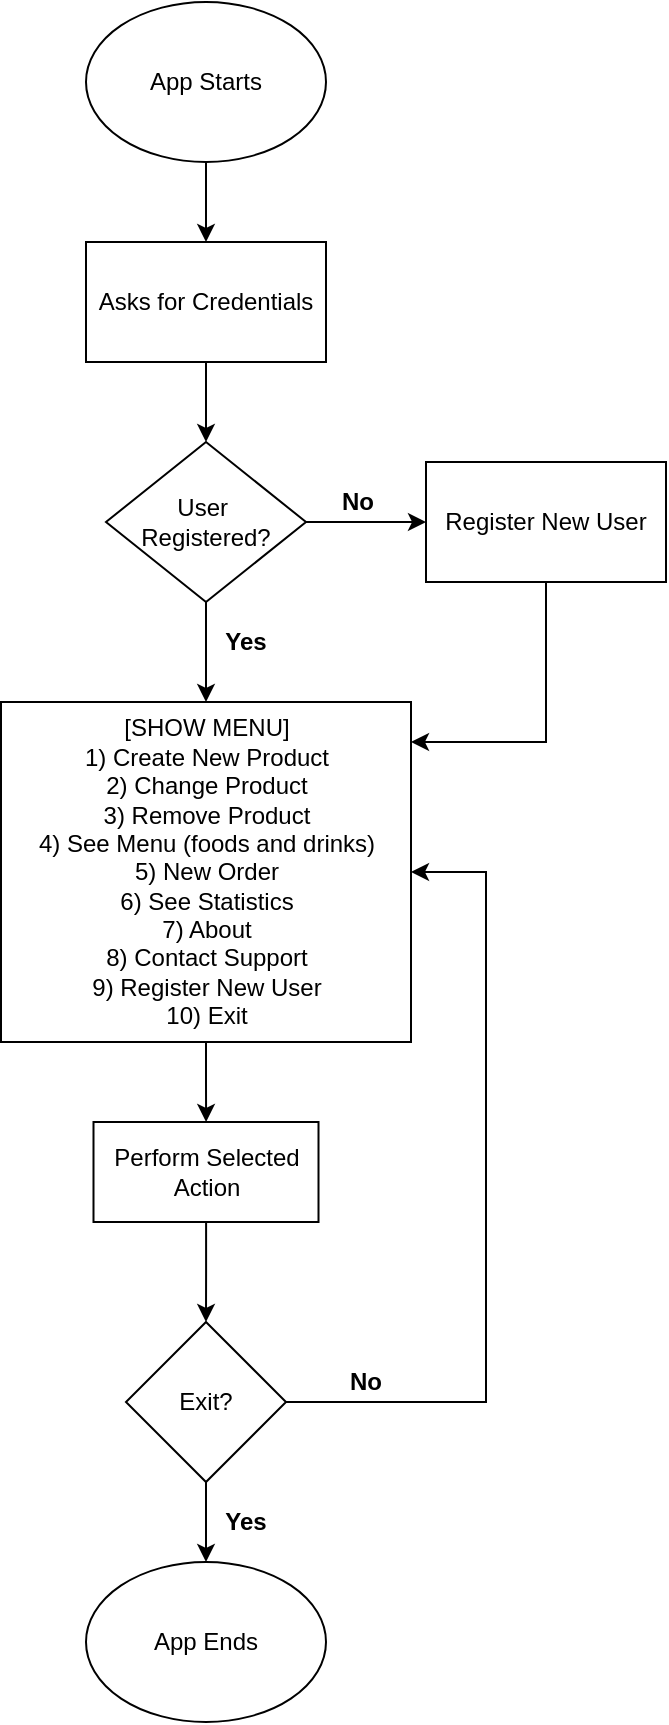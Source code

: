 <mxfile version="13.9.8" type="device"><diagram id="yffNnPjy4kTszIg7CluU" name="Page-1"><mxGraphModel dx="1038" dy="580" grid="1" gridSize="10" guides="1" tooltips="1" connect="1" arrows="1" fold="1" page="0" pageScale="1" pageWidth="827" pageHeight="1169" math="0" shadow="0"><root><mxCell id="0"/><mxCell id="1" parent="0"/><mxCell id="Fd8qnstJEMwvMsqDiCnD-6" style="edgeStyle=orthogonalEdgeStyle;rounded=0;orthogonalLoop=1;jettySize=auto;html=1;" parent="1" source="2" target="Fd8qnstJEMwvMsqDiCnD-5" edge="1"><mxGeometry relative="1" as="geometry"/></mxCell><mxCell id="2" value="Asks for Credentials" style="rounded=0;whiteSpace=wrap;html=1;" parent="1" vertex="1"><mxGeometry x="330" y="160" width="120" height="60" as="geometry"/></mxCell><mxCell id="Fd8qnstJEMwvMsqDiCnD-4" style="edgeStyle=orthogonalEdgeStyle;rounded=0;orthogonalLoop=1;jettySize=auto;html=1;entryX=0.5;entryY=0;entryDx=0;entryDy=0;" parent="1" source="Fd8qnstJEMwvMsqDiCnD-3" target="2" edge="1"><mxGeometry relative="1" as="geometry"/></mxCell><mxCell id="Fd8qnstJEMwvMsqDiCnD-3" value="App Starts" style="ellipse;whiteSpace=wrap;html=1;" parent="1" vertex="1"><mxGeometry x="330" y="40" width="120" height="80" as="geometry"/></mxCell><mxCell id="Fd8qnstJEMwvMsqDiCnD-8" value="" style="edgeStyle=orthogonalEdgeStyle;rounded=0;orthogonalLoop=1;jettySize=auto;html=1;" parent="1" source="Fd8qnstJEMwvMsqDiCnD-5" target="Fd8qnstJEMwvMsqDiCnD-7" edge="1"><mxGeometry relative="1" as="geometry"/></mxCell><mxCell id="EWyYBwAaWGVo6jMLjLy_-3" style="edgeStyle=orthogonalEdgeStyle;rounded=0;orthogonalLoop=1;jettySize=auto;html=1;entryX=0;entryY=0.5;entryDx=0;entryDy=0;" edge="1" parent="1" source="Fd8qnstJEMwvMsqDiCnD-5" target="EWyYBwAaWGVo6jMLjLy_-2"><mxGeometry relative="1" as="geometry"/></mxCell><mxCell id="Fd8qnstJEMwvMsqDiCnD-5" value="User&amp;nbsp;&lt;br&gt;Registered?" style="rhombus;whiteSpace=wrap;html=1;" parent="1" vertex="1"><mxGeometry x="340" y="260" width="100" height="80" as="geometry"/></mxCell><mxCell id="Fd8qnstJEMwvMsqDiCnD-14" value="" style="edgeStyle=orthogonalEdgeStyle;rounded=0;orthogonalLoop=1;jettySize=auto;html=1;" parent="1" source="Fd8qnstJEMwvMsqDiCnD-7" target="Fd8qnstJEMwvMsqDiCnD-13" edge="1"><mxGeometry relative="1" as="geometry"/></mxCell><mxCell id="Fd8qnstJEMwvMsqDiCnD-7" value="[SHOW MENU]&lt;br&gt;1) Create New Product&lt;br&gt;2) Change Product&lt;br&gt;3) Remove Product&lt;br&gt;4) See Menu (foods and drinks)&lt;br&gt;5) New Order&lt;br&gt;6) See Statistics&lt;br&gt;7) About&lt;br&gt;8) Contact Support&lt;br&gt;9) Register New User&lt;br&gt;10) Exit" style="whiteSpace=wrap;html=1;" parent="1" vertex="1"><mxGeometry x="287.5" y="390" width="205" height="170" as="geometry"/></mxCell><mxCell id="Fd8qnstJEMwvMsqDiCnD-9" value="No" style="text;html=1;strokeColor=none;fillColor=none;align=center;verticalAlign=middle;whiteSpace=wrap;rounded=0;fontStyle=1" parent="1" vertex="1"><mxGeometry x="446.25" y="280" width="40" height="20" as="geometry"/></mxCell><mxCell id="Fd8qnstJEMwvMsqDiCnD-12" value="Yes" style="text;html=1;strokeColor=none;fillColor=none;align=center;verticalAlign=middle;whiteSpace=wrap;rounded=0;fontStyle=1" parent="1" vertex="1"><mxGeometry x="390" y="350" width="40" height="20" as="geometry"/></mxCell><mxCell id="Fd8qnstJEMwvMsqDiCnD-17" style="edgeStyle=orthogonalEdgeStyle;rounded=0;orthogonalLoop=1;jettySize=auto;html=1;" parent="1" source="Fd8qnstJEMwvMsqDiCnD-13" target="Fd8qnstJEMwvMsqDiCnD-16" edge="1"><mxGeometry relative="1" as="geometry"/></mxCell><mxCell id="Fd8qnstJEMwvMsqDiCnD-13" value="Perform Selected Action" style="whiteSpace=wrap;html=1;" parent="1" vertex="1"><mxGeometry x="333.75" y="600" width="112.5" height="50" as="geometry"/></mxCell><mxCell id="Fd8qnstJEMwvMsqDiCnD-19" style="edgeStyle=orthogonalEdgeStyle;rounded=0;orthogonalLoop=1;jettySize=auto;html=1;" parent="1" source="Fd8qnstJEMwvMsqDiCnD-16" target="Fd8qnstJEMwvMsqDiCnD-18" edge="1"><mxGeometry relative="1" as="geometry"/></mxCell><mxCell id="Fd8qnstJEMwvMsqDiCnD-22" style="edgeStyle=orthogonalEdgeStyle;rounded=0;orthogonalLoop=1;jettySize=auto;html=1;entryX=1;entryY=0.5;entryDx=0;entryDy=0;" parent="1" source="Fd8qnstJEMwvMsqDiCnD-16" target="Fd8qnstJEMwvMsqDiCnD-7" edge="1"><mxGeometry relative="1" as="geometry"><mxPoint x="840" y="470" as="targetPoint"/><Array as="points"><mxPoint x="530" y="740"/><mxPoint x="530" y="475"/></Array></mxGeometry></mxCell><mxCell id="Fd8qnstJEMwvMsqDiCnD-16" value="Exit?" style="rhombus;whiteSpace=wrap;html=1;" parent="1" vertex="1"><mxGeometry x="350" y="700" width="80" height="80" as="geometry"/></mxCell><mxCell id="Fd8qnstJEMwvMsqDiCnD-18" value="App Ends" style="ellipse;whiteSpace=wrap;html=1;" parent="1" vertex="1"><mxGeometry x="330" y="820" width="120" height="80" as="geometry"/></mxCell><mxCell id="Fd8qnstJEMwvMsqDiCnD-20" value="Yes" style="text;html=1;strokeColor=none;fillColor=none;align=center;verticalAlign=middle;whiteSpace=wrap;rounded=0;fontStyle=1" parent="1" vertex="1"><mxGeometry x="390" y="790" width="40" height="20" as="geometry"/></mxCell><mxCell id="Fd8qnstJEMwvMsqDiCnD-21" value="No" style="text;html=1;strokeColor=none;fillColor=none;align=center;verticalAlign=middle;whiteSpace=wrap;rounded=0;fontStyle=1" parent="1" vertex="1"><mxGeometry x="450" y="720" width="40" height="20" as="geometry"/></mxCell><mxCell id="EWyYBwAaWGVo6jMLjLy_-4" style="edgeStyle=orthogonalEdgeStyle;rounded=0;orthogonalLoop=1;jettySize=auto;html=1;" edge="1" parent="1" source="EWyYBwAaWGVo6jMLjLy_-2" target="Fd8qnstJEMwvMsqDiCnD-7"><mxGeometry relative="1" as="geometry"><mxPoint x="560" y="420" as="targetPoint"/><Array as="points"><mxPoint x="560" y="410"/></Array></mxGeometry></mxCell><mxCell id="EWyYBwAaWGVo6jMLjLy_-2" value="Register New User" style="rounded=0;whiteSpace=wrap;html=1;" vertex="1" parent="1"><mxGeometry x="500" y="270" width="120" height="60" as="geometry"/></mxCell></root></mxGraphModel></diagram></mxfile>